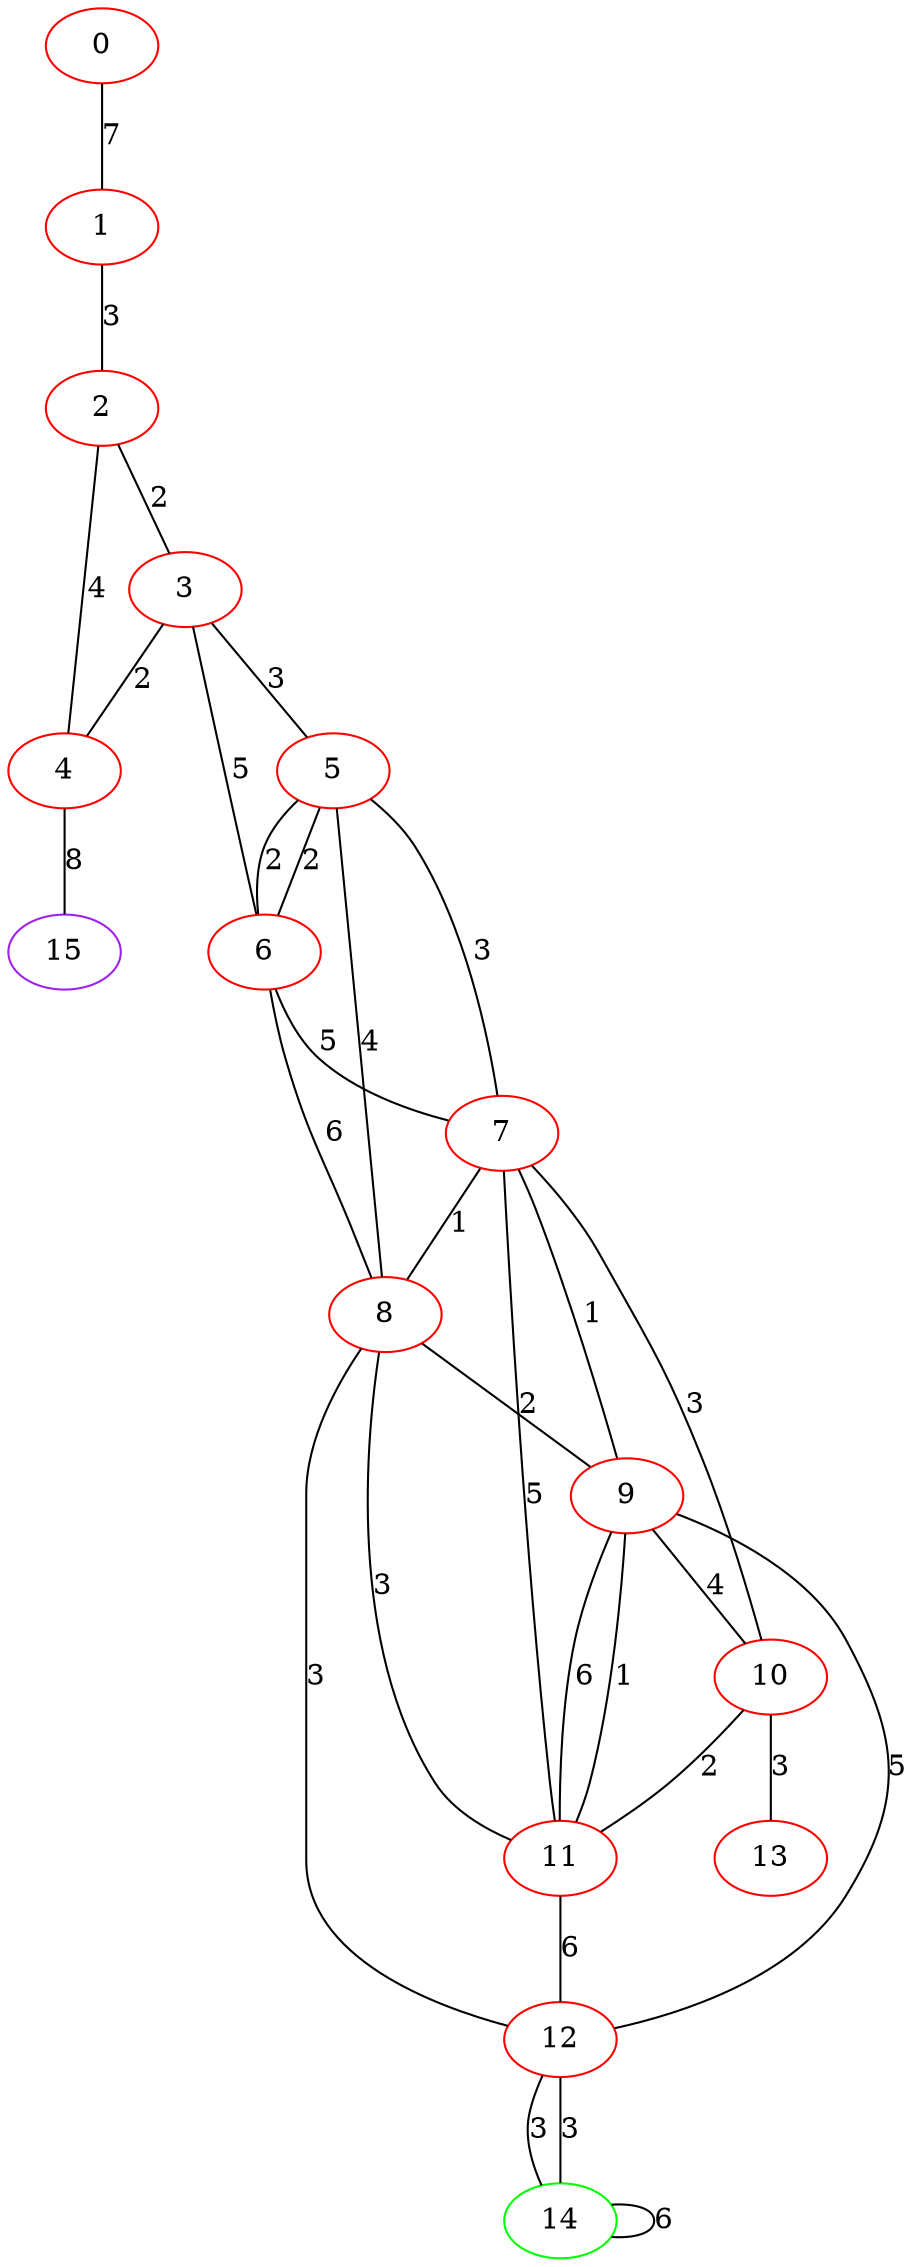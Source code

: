 graph "" {
0 [color=red, weight=1];
1 [color=red, weight=1];
2 [color=red, weight=1];
3 [color=red, weight=1];
4 [color=red, weight=1];
5 [color=red, weight=1];
6 [color=red, weight=1];
7 [color=red, weight=1];
8 [color=red, weight=1];
9 [color=red, weight=1];
10 [color=red, weight=1];
11 [color=red, weight=1];
12 [color=red, weight=1];
13 [color=red, weight=1];
14 [color=green, weight=2];
15 [color=purple, weight=4];
0 -- 1  [key=0, label=7];
1 -- 2  [key=0, label=3];
2 -- 3  [key=0, label=2];
2 -- 4  [key=0, label=4];
3 -- 4  [key=0, label=2];
3 -- 5  [key=0, label=3];
3 -- 6  [key=0, label=5];
4 -- 15  [key=0, label=8];
5 -- 8  [key=0, label=4];
5 -- 6  [key=0, label=2];
5 -- 6  [key=1, label=2];
5 -- 7  [key=0, label=3];
6 -- 8  [key=0, label=6];
6 -- 7  [key=0, label=5];
7 -- 8  [key=0, label=1];
7 -- 9  [key=0, label=1];
7 -- 10  [key=0, label=3];
7 -- 11  [key=0, label=5];
8 -- 9  [key=0, label=2];
8 -- 11  [key=0, label=3];
8 -- 12  [key=0, label=3];
9 -- 10  [key=0, label=4];
9 -- 11  [key=0, label=1];
9 -- 11  [key=1, label=6];
9 -- 12  [key=0, label=5];
10 -- 11  [key=0, label=2];
10 -- 13  [key=0, label=3];
11 -- 12  [key=0, label=6];
12 -- 14  [key=0, label=3];
12 -- 14  [key=1, label=3];
14 -- 14  [key=0, label=6];
}

